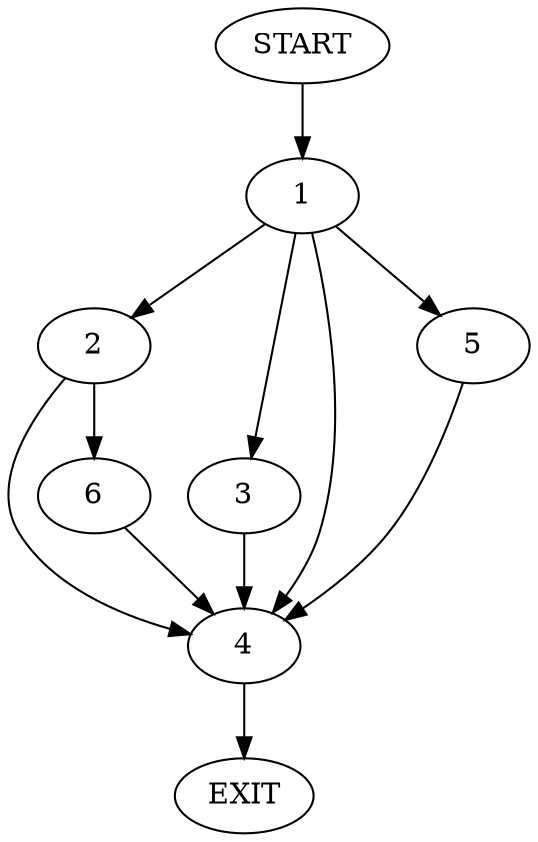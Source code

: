 digraph {
0 [label="START"]
7 [label="EXIT"]
0 -> 1
1 -> 2
1 -> 3
1 -> 4
1 -> 5
4 -> 7
5 -> 4
2 -> 6
2 -> 4
3 -> 4
6 -> 4
}
